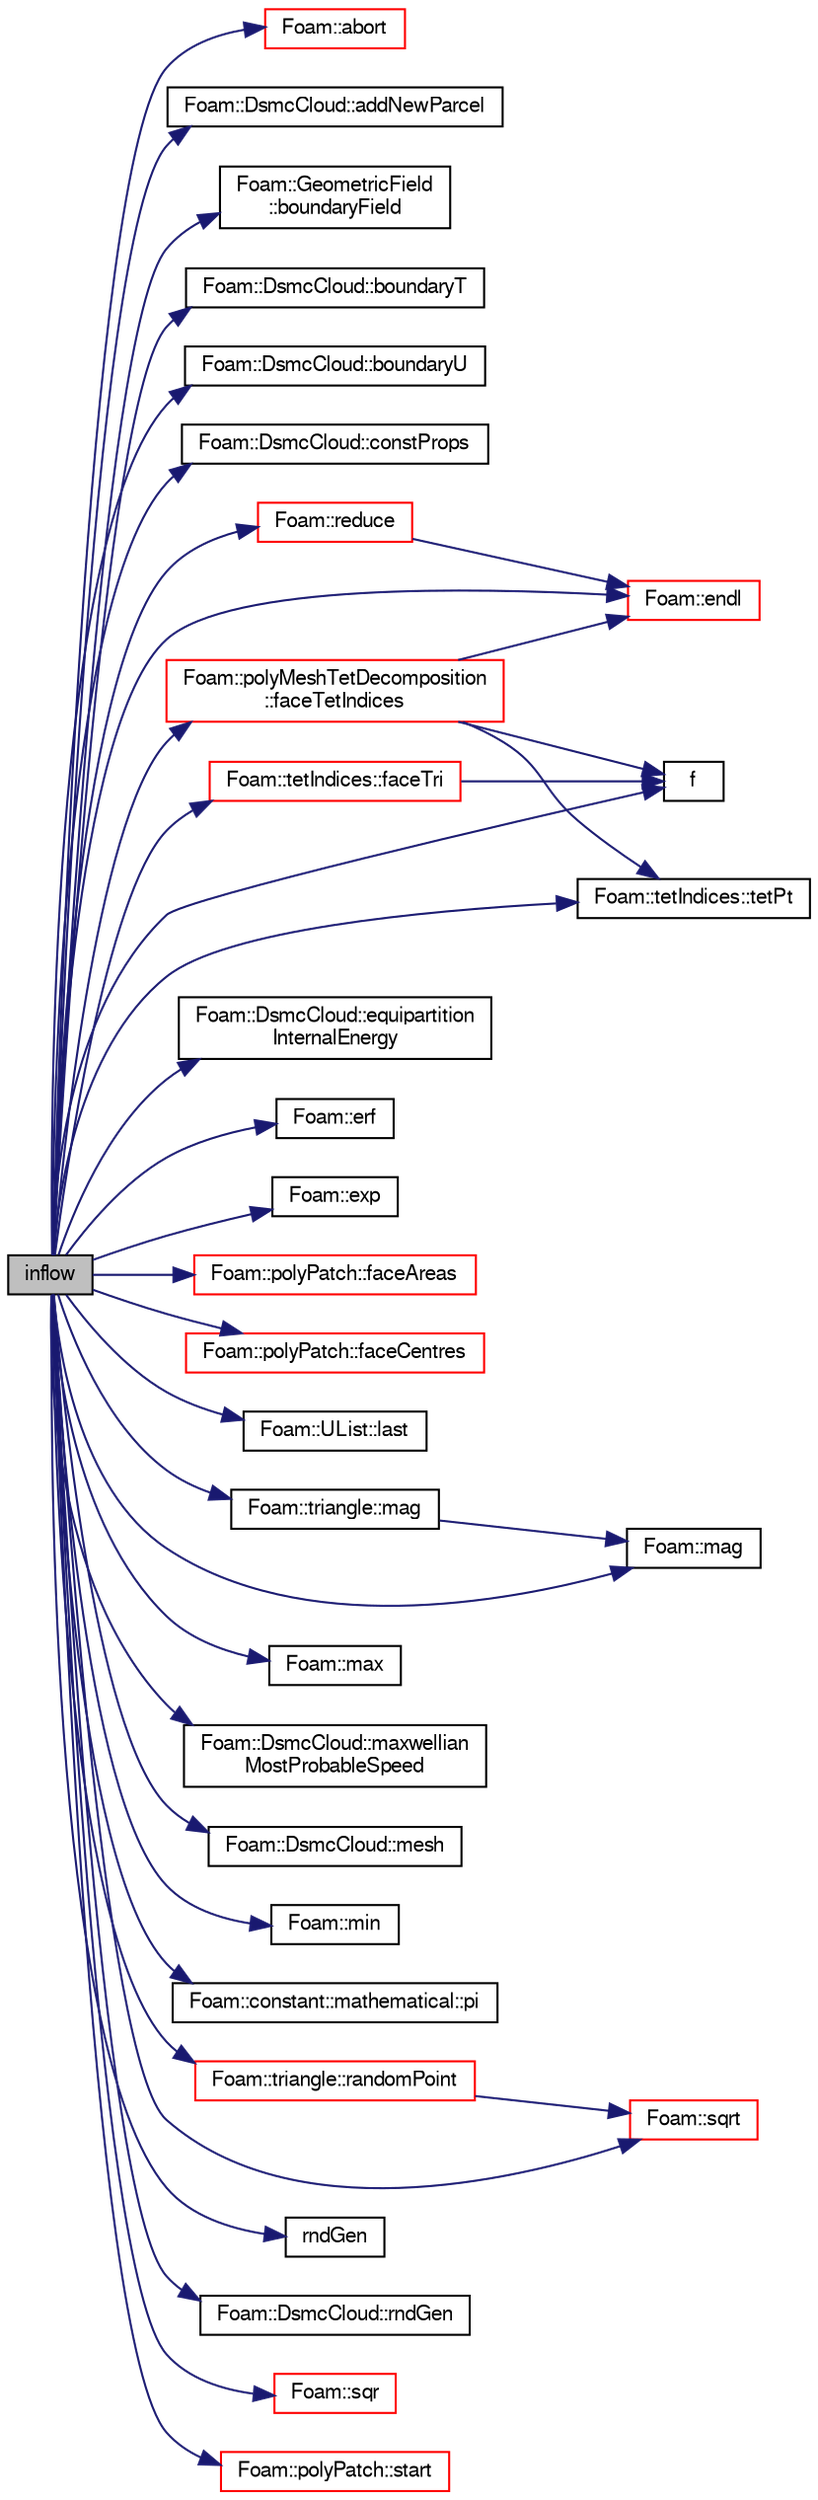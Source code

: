 digraph "inflow"
{
  bgcolor="transparent";
  edge [fontname="FreeSans",fontsize="10",labelfontname="FreeSans",labelfontsize="10"];
  node [fontname="FreeSans",fontsize="10",shape=record];
  rankdir="LR";
  Node311 [label="inflow",height=0.2,width=0.4,color="black", fillcolor="grey75", style="filled", fontcolor="black"];
  Node311 -> Node312 [color="midnightblue",fontsize="10",style="solid",fontname="FreeSans"];
  Node312 [label="Foam::abort",height=0.2,width=0.4,color="red",URL="$a21124.html#a447107a607d03e417307c203fa5fb44b"];
  Node311 -> Node355 [color="midnightblue",fontsize="10",style="solid",fontname="FreeSans"];
  Node355 [label="Foam::DsmcCloud::addNewParcel",height=0.2,width=0.4,color="black",URL="$a23686.html#a9fde4ac1a6acb8ea93bdc33b5dcac5e2",tooltip="Add new parcel. "];
  Node311 -> Node356 [color="midnightblue",fontsize="10",style="solid",fontname="FreeSans"];
  Node356 [label="Foam::GeometricField\l::boundaryField",height=0.2,width=0.4,color="black",URL="$a22434.html#a3c6c1a789b48ea0c5e8bff64f9c14f2d",tooltip="Return reference to GeometricBoundaryField. "];
  Node311 -> Node357 [color="midnightblue",fontsize="10",style="solid",fontname="FreeSans"];
  Node357 [label="Foam::DsmcCloud::boundaryT",height=0.2,width=0.4,color="black",URL="$a23686.html#a0abbafca087306d95f1a90709af69aec",tooltip="Return macroscopic temperature. "];
  Node311 -> Node358 [color="midnightblue",fontsize="10",style="solid",fontname="FreeSans"];
  Node358 [label="Foam::DsmcCloud::boundaryU",height=0.2,width=0.4,color="black",URL="$a23686.html#a6ec443fe83a54085ef20a14fa3c214bb",tooltip="Return macroscopic velocity. "];
  Node311 -> Node359 [color="midnightblue",fontsize="10",style="solid",fontname="FreeSans"];
  Node359 [label="Foam::DsmcCloud::constProps",height=0.2,width=0.4,color="black",URL="$a23686.html#a2b3761dd2c3d4969ca743a686175a69b",tooltip="Return all of the constant properties. "];
  Node311 -> Node320 [color="midnightblue",fontsize="10",style="solid",fontname="FreeSans"];
  Node320 [label="Foam::endl",height=0.2,width=0.4,color="red",URL="$a21124.html#a2db8fe02a0d3909e9351bb4275b23ce4",tooltip="Add newline and flush stream. "];
  Node311 -> Node360 [color="midnightblue",fontsize="10",style="solid",fontname="FreeSans"];
  Node360 [label="Foam::DsmcCloud::equipartition\lInternalEnergy",height=0.2,width=0.4,color="black",URL="$a23686.html#a36a04242625cd6b694de29ffcfc43230",tooltip="Generate a random internal energy, sampled from the. "];
  Node311 -> Node361 [color="midnightblue",fontsize="10",style="solid",fontname="FreeSans"];
  Node361 [label="Foam::erf",height=0.2,width=0.4,color="black",URL="$a21124.html#a4ca8212bed8b44f128676f95c4d62bf3"];
  Node311 -> Node362 [color="midnightblue",fontsize="10",style="solid",fontname="FreeSans"];
  Node362 [label="Foam::exp",height=0.2,width=0.4,color="black",URL="$a21124.html#a12bca6c677fcf0977532179c3cb9bb89"];
  Node311 -> Node363 [color="midnightblue",fontsize="10",style="solid",fontname="FreeSans"];
  Node363 [label="f",height=0.2,width=0.4,color="black",URL="$a17900.html#a888be93833ac7a23170555c69c690288"];
  Node311 -> Node364 [color="midnightblue",fontsize="10",style="solid",fontname="FreeSans"];
  Node364 [label="Foam::polyPatch::faceAreas",height=0.2,width=0.4,color="red",URL="$a27478.html#a129c714af51a28e963f5f445235715b9",tooltip="Return face normals. "];
  Node311 -> Node367 [color="midnightblue",fontsize="10",style="solid",fontname="FreeSans"];
  Node367 [label="Foam::polyPatch::faceCentres",height=0.2,width=0.4,color="red",URL="$a27478.html#a7eedbc42527b683112bf222f221a714c",tooltip="Return face centres. "];
  Node311 -> Node368 [color="midnightblue",fontsize="10",style="solid",fontname="FreeSans"];
  Node368 [label="Foam::polyMeshTetDecomposition\l::faceTetIndices",height=0.2,width=0.4,color="red",URL="$a27418.html#ac928a304995a9b54928d97ec634a6270",tooltip="Return the tet decomposition of the given face, with. "];
  Node368 -> Node363 [color="midnightblue",fontsize="10",style="solid",fontname="FreeSans"];
  Node368 -> Node320 [color="midnightblue",fontsize="10",style="solid",fontname="FreeSans"];
  Node368 -> Node421 [color="midnightblue",fontsize="10",style="solid",fontname="FreeSans"];
  Node421 [label="Foam::tetIndices::tetPt",height=0.2,width=0.4,color="black",URL="$a27422.html#a13f2ab629475782777f9dc4f2174bc51",tooltip="Return the characterising tetPtI. "];
  Node311 -> Node429 [color="midnightblue",fontsize="10",style="solid",fontname="FreeSans"];
  Node429 [label="Foam::tetIndices::faceTri",height=0.2,width=0.4,color="red",URL="$a27422.html#a99a5264a0e991a77afe619a74f9ae2f1",tooltip="Return the geometry corresponding to the tri on the. "];
  Node429 -> Node363 [color="midnightblue",fontsize="10",style="solid",fontname="FreeSans"];
  Node311 -> Node430 [color="midnightblue",fontsize="10",style="solid",fontname="FreeSans"];
  Node430 [label="Foam::UList::last",height=0.2,width=0.4,color="black",URL="$a25698.html#aef07c02ea1c27bdb5906043b399e0ff0",tooltip="Return the last element of the list. "];
  Node311 -> Node431 [color="midnightblue",fontsize="10",style="solid",fontname="FreeSans"];
  Node431 [label="Foam::triangle::mag",height=0.2,width=0.4,color="black",URL="$a27606.html#a9b53370021569e27db1ddfb33196232f",tooltip="Return scalar magnitude. "];
  Node431 -> Node380 [color="midnightblue",fontsize="10",style="solid",fontname="FreeSans"];
  Node380 [label="Foam::mag",height=0.2,width=0.4,color="black",URL="$a21124.html#a929da2a3fdcf3dacbbe0487d3a330dae"];
  Node311 -> Node380 [color="midnightblue",fontsize="10",style="solid",fontname="FreeSans"];
  Node311 -> Node432 [color="midnightblue",fontsize="10",style="solid",fontname="FreeSans"];
  Node432 [label="Foam::max",height=0.2,width=0.4,color="black",URL="$a21124.html#ac993e906cf2774ae77e666bc24e81733"];
  Node311 -> Node433 [color="midnightblue",fontsize="10",style="solid",fontname="FreeSans"];
  Node433 [label="Foam::DsmcCloud::maxwellian\lMostProbableSpeed",height=0.2,width=0.4,color="black",URL="$a23686.html#a7e79103e1fc9f27ba50e6c26c4c7d510",tooltip="Most probable speed. "];
  Node311 -> Node434 [color="midnightblue",fontsize="10",style="solid",fontname="FreeSans"];
  Node434 [label="Foam::DsmcCloud::mesh",height=0.2,width=0.4,color="black",URL="$a23686.html#acb31d92d519d673eae6328d85d16fa52",tooltip="Return refernce to the mesh. "];
  Node311 -> Node435 [color="midnightblue",fontsize="10",style="solid",fontname="FreeSans"];
  Node435 [label="Foam::min",height=0.2,width=0.4,color="black",URL="$a21124.html#a253e112ad2d56d96230ff39ea7f442dc"];
  Node311 -> Node387 [color="midnightblue",fontsize="10",style="solid",fontname="FreeSans"];
  Node387 [label="Foam::constant::mathematical::pi",height=0.2,width=0.4,color="black",URL="$a21162.html#a731b8788a4c01586c35266c7ca4fed04"];
  Node311 -> Node436 [color="midnightblue",fontsize="10",style="solid",fontname="FreeSans"];
  Node436 [label="Foam::triangle::randomPoint",height=0.2,width=0.4,color="red",URL="$a27606.html#ab7ab51653cc6b4c1050b733a54aeda57",tooltip="Return a random point on the triangle from a uniform. "];
  Node436 -> Node440 [color="midnightblue",fontsize="10",style="solid",fontname="FreeSans"];
  Node440 [label="Foam::sqrt",height=0.2,width=0.4,color="red",URL="$a21124.html#a8616bd62eebf2342a80222fecb1bda71"];
  Node311 -> Node402 [color="midnightblue",fontsize="10",style="solid",fontname="FreeSans"];
  Node402 [label="Foam::reduce",height=0.2,width=0.4,color="red",URL="$a21124.html#a7ffd6af4acc2eb9ba72ee296b5ecda23"];
  Node402 -> Node320 [color="midnightblue",fontsize="10",style="solid",fontname="FreeSans"];
  Node311 -> Node441 [color="midnightblue",fontsize="10",style="solid",fontname="FreeSans"];
  Node441 [label="rndGen",height=0.2,width=0.4,color="black",URL="$a38939.html#ab8597af4c8d0209c2e0c9b1982782bfb"];
  Node311 -> Node442 [color="midnightblue",fontsize="10",style="solid",fontname="FreeSans"];
  Node442 [label="Foam::DsmcCloud::rndGen",height=0.2,width=0.4,color="black",URL="$a23686.html#a15ae97dd2d17573e849ec14c8ff64df3",tooltip="Return refernce to the random object. "];
  Node311 -> Node443 [color="midnightblue",fontsize="10",style="solid",fontname="FreeSans"];
  Node443 [label="Foam::sqr",height=0.2,width=0.4,color="red",URL="$a21124.html#a277dc11c581d53826ab5090b08f3b17b"];
  Node311 -> Node440 [color="midnightblue",fontsize="10",style="solid",fontname="FreeSans"];
  Node311 -> Node444 [color="midnightblue",fontsize="10",style="solid",fontname="FreeSans"];
  Node444 [label="Foam::polyPatch::start",height=0.2,width=0.4,color="red",URL="$a27478.html#a6bfd3e3abb11e98bdb4b98671cec1234",tooltip="Return start label of this patch in the polyMesh face list. "];
  Node311 -> Node421 [color="midnightblue",fontsize="10",style="solid",fontname="FreeSans"];
}
